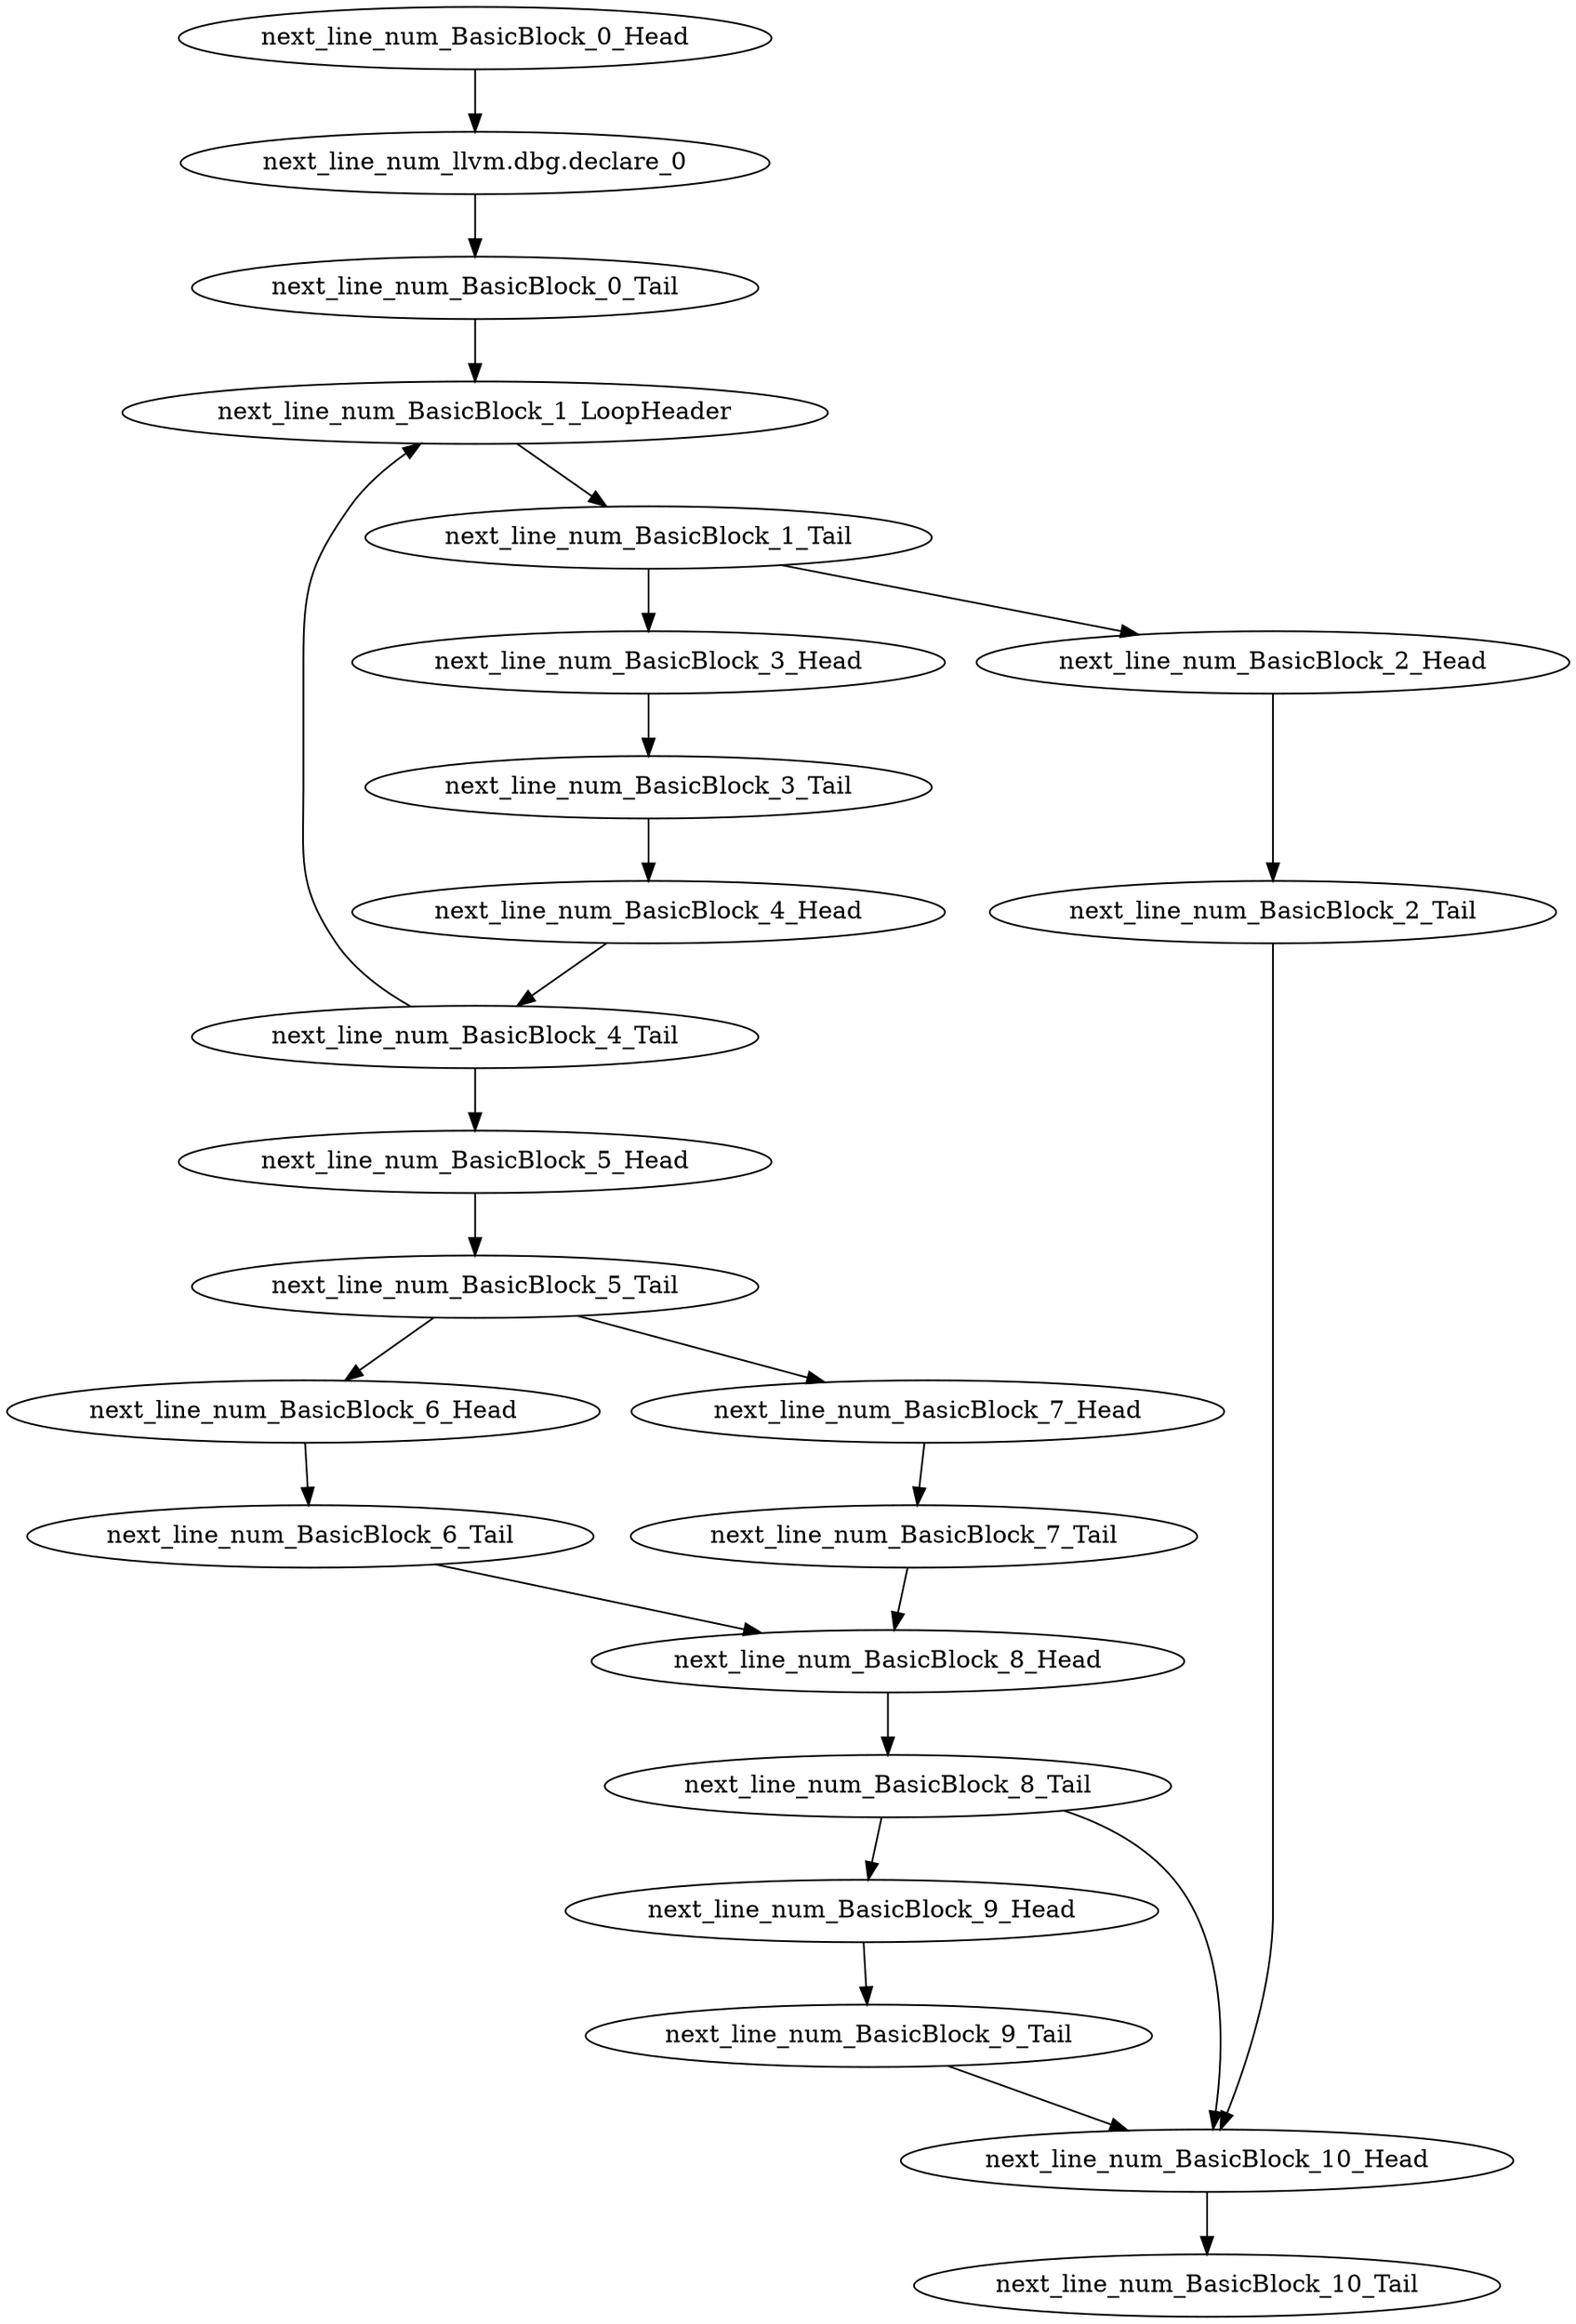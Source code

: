 digraph G {
    "next_line_num_llvm.dbg.declare_0" -> "next_line_num_BasicBlock_0_Tail"
    "next_line_num_BasicBlock_3_Head" -> "next_line_num_BasicBlock_3_Tail"
    "next_line_num_BasicBlock_6_Head" -> "next_line_num_BasicBlock_6_Tail"
    "next_line_num_BasicBlock_7_Head" -> "next_line_num_BasicBlock_7_Tail"
    "next_line_num_BasicBlock_9_Head" -> "next_line_num_BasicBlock_9_Tail"
    "next_line_num_BasicBlock_10_Head" -> "next_line_num_BasicBlock_10_Tail"
    "next_line_num_BasicBlock_4_Head" -> "next_line_num_BasicBlock_4_Tail"
    "next_line_num_BasicBlock_5_Tail" -> "next_line_num_BasicBlock_6_Head"
    "next_line_num_BasicBlock_5_Tail" -> "next_line_num_BasicBlock_7_Head"
    "next_line_num_BasicBlock_2_Head" -> "next_line_num_BasicBlock_2_Tail"
    "next_line_num_BasicBlock_4_Tail" -> "next_line_num_BasicBlock_5_Head"
    "next_line_num_BasicBlock_4_Tail" -> "next_line_num_BasicBlock_1_LoopHeader"
    "next_line_num_BasicBlock_0_Head" -> "next_line_num_llvm.dbg.declare_0"
    "next_line_num_BasicBlock_0_Tail" -> "next_line_num_BasicBlock_1_LoopHeader"
    "next_line_num_BasicBlock_2_Tail" -> "next_line_num_BasicBlock_10_Head"
    "next_line_num_BasicBlock_5_Head" -> "next_line_num_BasicBlock_5_Tail"
    "next_line_num_BasicBlock_1_Tail" -> "next_line_num_BasicBlock_3_Head"
    "next_line_num_BasicBlock_1_Tail" -> "next_line_num_BasicBlock_2_Head"
    "next_line_num_BasicBlock_7_Tail" -> "next_line_num_BasicBlock_8_Head"
    "next_line_num_BasicBlock_9_Tail" -> "next_line_num_BasicBlock_10_Head"
    "next_line_num_BasicBlock_8_Tail" -> "next_line_num_BasicBlock_9_Head"
    "next_line_num_BasicBlock_8_Tail" -> "next_line_num_BasicBlock_10_Head"
    "next_line_num_BasicBlock_1_LoopHeader" -> "next_line_num_BasicBlock_1_Tail"
    "next_line_num_BasicBlock_3_Tail" -> "next_line_num_BasicBlock_4_Head"
    "next_line_num_BasicBlock_6_Tail" -> "next_line_num_BasicBlock_8_Head"
    "next_line_num_BasicBlock_8_Head" -> "next_line_num_BasicBlock_8_Tail"
}
